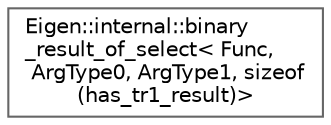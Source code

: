 digraph "Graphical Class Hierarchy"
{
 // LATEX_PDF_SIZE
  bgcolor="transparent";
  edge [fontname=Helvetica,fontsize=10,labelfontname=Helvetica,labelfontsize=10];
  node [fontname=Helvetica,fontsize=10,shape=box,height=0.2,width=0.4];
  rankdir="LR";
  Node0 [id="Node000000",label="Eigen::internal::binary\l_result_of_select\< Func,\l ArgType0, ArgType1, sizeof\l(has_tr1_result)\>",height=0.2,width=0.4,color="grey40", fillcolor="white", style="filled",URL="$structEigen_1_1internal_1_1binary__result__of__select_3_01Func_00_01ArgType0_00_01ArgType1_00_01sizeof_07has__tr1__result_08_4.html",tooltip=" "];
}

